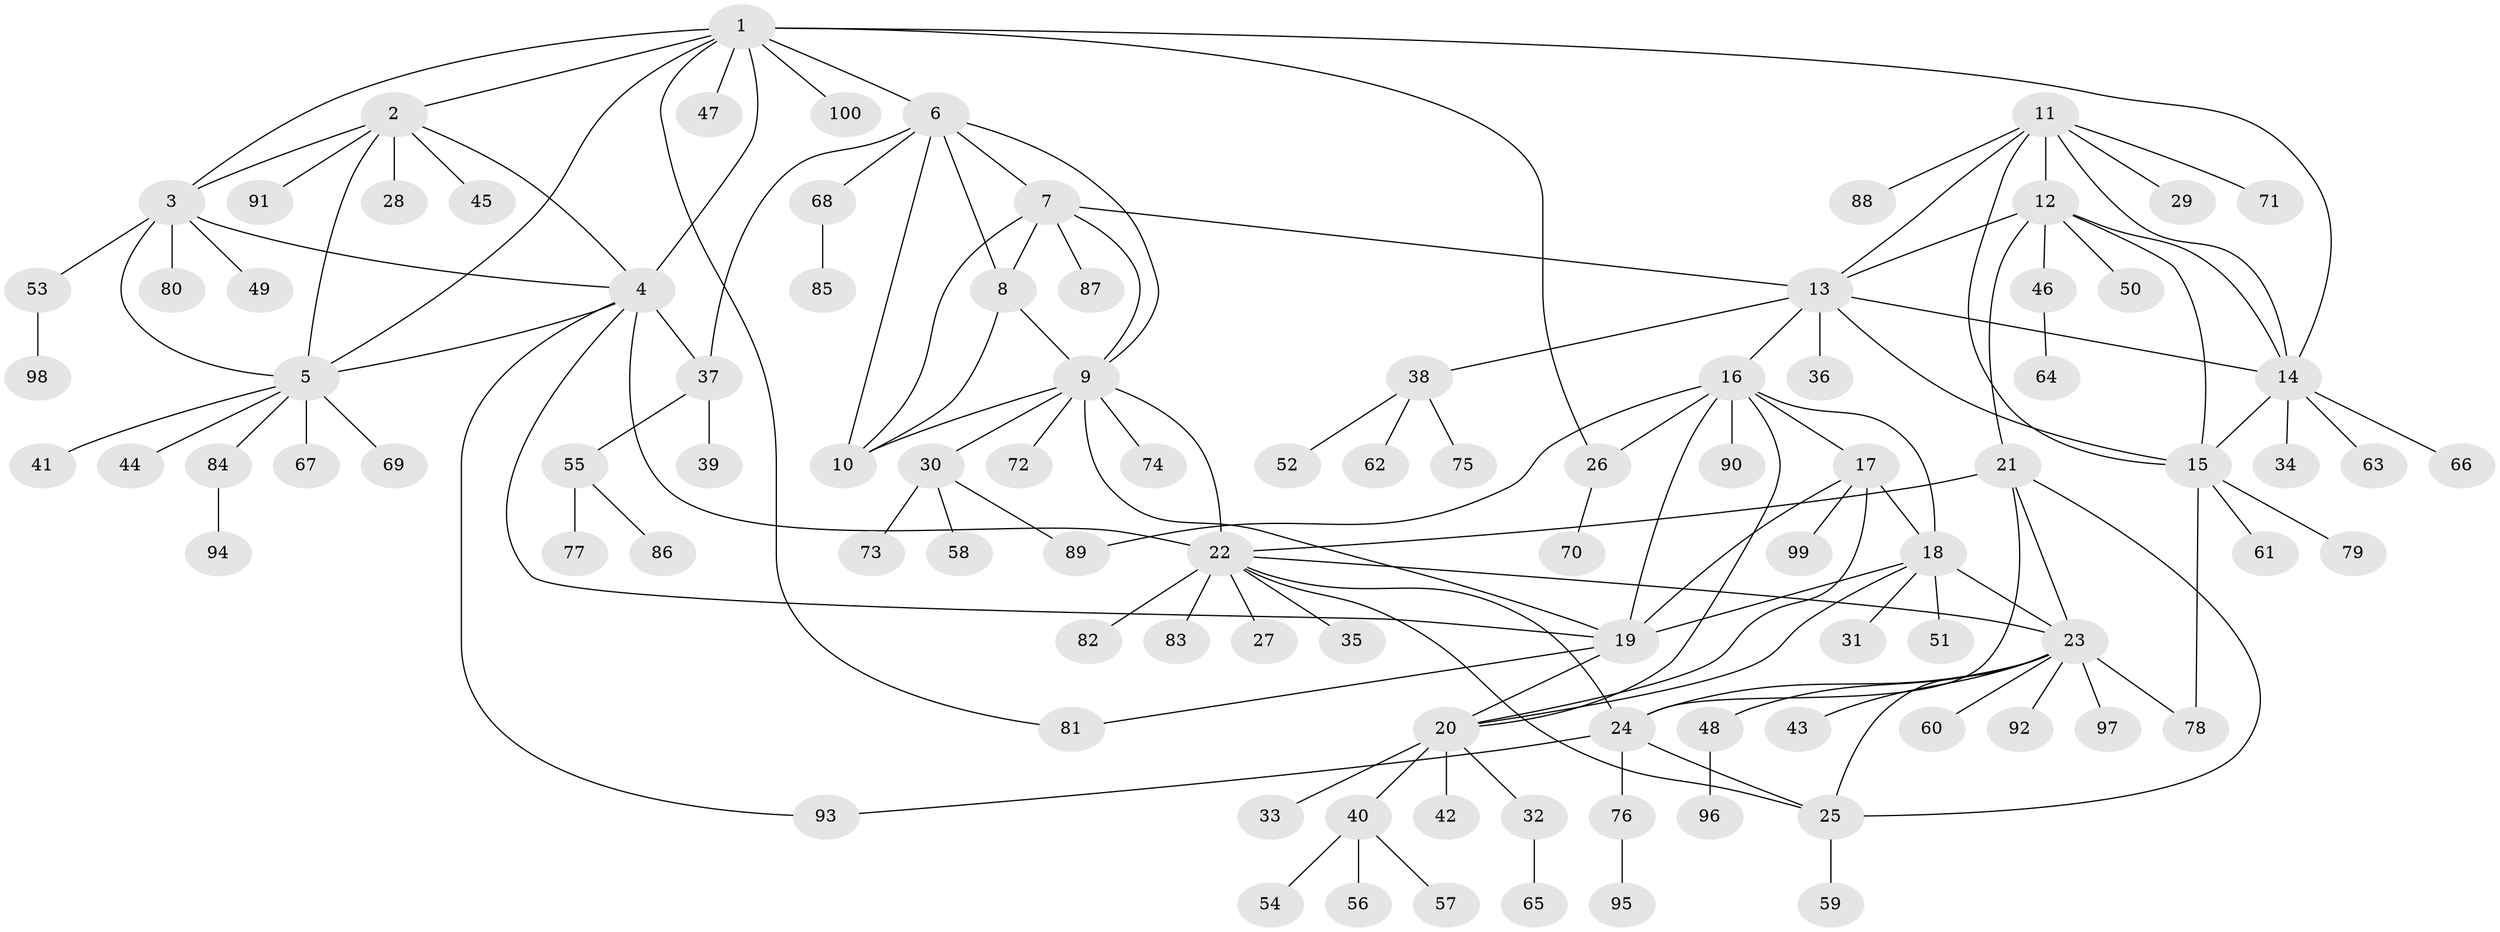 // Generated by graph-tools (version 1.1) at 2025/11/02/27/25 16:11:31]
// undirected, 100 vertices, 141 edges
graph export_dot {
graph [start="1"]
  node [color=gray90,style=filled];
  1;
  2;
  3;
  4;
  5;
  6;
  7;
  8;
  9;
  10;
  11;
  12;
  13;
  14;
  15;
  16;
  17;
  18;
  19;
  20;
  21;
  22;
  23;
  24;
  25;
  26;
  27;
  28;
  29;
  30;
  31;
  32;
  33;
  34;
  35;
  36;
  37;
  38;
  39;
  40;
  41;
  42;
  43;
  44;
  45;
  46;
  47;
  48;
  49;
  50;
  51;
  52;
  53;
  54;
  55;
  56;
  57;
  58;
  59;
  60;
  61;
  62;
  63;
  64;
  65;
  66;
  67;
  68;
  69;
  70;
  71;
  72;
  73;
  74;
  75;
  76;
  77;
  78;
  79;
  80;
  81;
  82;
  83;
  84;
  85;
  86;
  87;
  88;
  89;
  90;
  91;
  92;
  93;
  94;
  95;
  96;
  97;
  98;
  99;
  100;
  1 -- 2;
  1 -- 3;
  1 -- 4;
  1 -- 5;
  1 -- 6;
  1 -- 14;
  1 -- 26;
  1 -- 47;
  1 -- 81;
  1 -- 100;
  2 -- 3;
  2 -- 4;
  2 -- 5;
  2 -- 28;
  2 -- 45;
  2 -- 91;
  3 -- 4;
  3 -- 5;
  3 -- 49;
  3 -- 53;
  3 -- 80;
  4 -- 5;
  4 -- 19;
  4 -- 22;
  4 -- 37;
  4 -- 93;
  5 -- 41;
  5 -- 44;
  5 -- 67;
  5 -- 69;
  5 -- 84;
  6 -- 7;
  6 -- 8;
  6 -- 9;
  6 -- 10;
  6 -- 37;
  6 -- 68;
  7 -- 8;
  7 -- 9;
  7 -- 10;
  7 -- 13;
  7 -- 87;
  8 -- 9;
  8 -- 10;
  9 -- 10;
  9 -- 19;
  9 -- 22;
  9 -- 30;
  9 -- 72;
  9 -- 74;
  11 -- 12;
  11 -- 13;
  11 -- 14;
  11 -- 15;
  11 -- 29;
  11 -- 71;
  11 -- 88;
  12 -- 13;
  12 -- 14;
  12 -- 15;
  12 -- 21;
  12 -- 46;
  12 -- 50;
  13 -- 14;
  13 -- 15;
  13 -- 16;
  13 -- 36;
  13 -- 38;
  14 -- 15;
  14 -- 34;
  14 -- 63;
  14 -- 66;
  15 -- 61;
  15 -- 78;
  15 -- 79;
  16 -- 17;
  16 -- 18;
  16 -- 19;
  16 -- 20;
  16 -- 26;
  16 -- 89;
  16 -- 90;
  17 -- 18;
  17 -- 19;
  17 -- 20;
  17 -- 99;
  18 -- 19;
  18 -- 20;
  18 -- 23;
  18 -- 31;
  18 -- 51;
  19 -- 20;
  19 -- 81;
  20 -- 32;
  20 -- 33;
  20 -- 40;
  20 -- 42;
  21 -- 22;
  21 -- 23;
  21 -- 24;
  21 -- 25;
  22 -- 23;
  22 -- 24;
  22 -- 25;
  22 -- 27;
  22 -- 35;
  22 -- 82;
  22 -- 83;
  23 -- 24;
  23 -- 25;
  23 -- 43;
  23 -- 48;
  23 -- 60;
  23 -- 78;
  23 -- 92;
  23 -- 97;
  24 -- 25;
  24 -- 76;
  24 -- 93;
  25 -- 59;
  26 -- 70;
  30 -- 58;
  30 -- 73;
  30 -- 89;
  32 -- 65;
  37 -- 39;
  37 -- 55;
  38 -- 52;
  38 -- 62;
  38 -- 75;
  40 -- 54;
  40 -- 56;
  40 -- 57;
  46 -- 64;
  48 -- 96;
  53 -- 98;
  55 -- 77;
  55 -- 86;
  68 -- 85;
  76 -- 95;
  84 -- 94;
}
